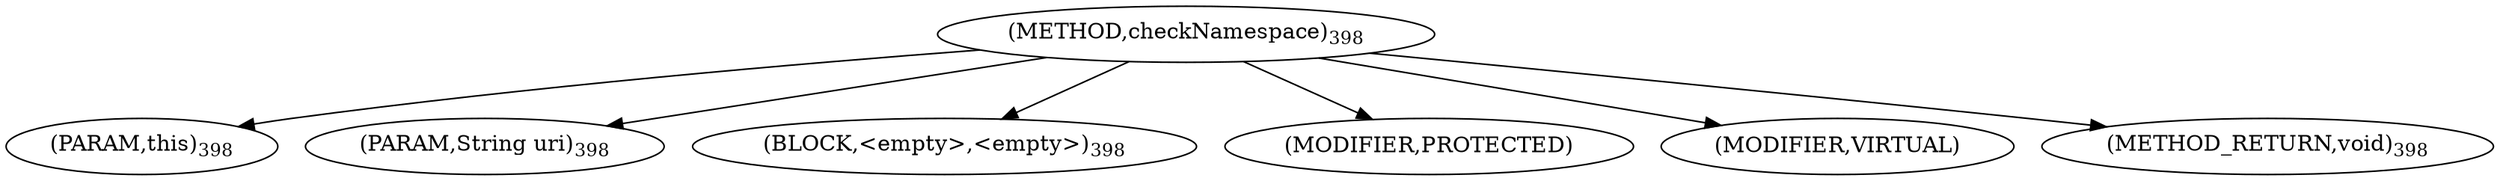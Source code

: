 digraph "checkNamespace" {  
"775" [label = <(METHOD,checkNamespace)<SUB>398</SUB>> ]
"776" [label = <(PARAM,this)<SUB>398</SUB>> ]
"777" [label = <(PARAM,String uri)<SUB>398</SUB>> ]
"778" [label = <(BLOCK,&lt;empty&gt;,&lt;empty&gt;)<SUB>398</SUB>> ]
"779" [label = <(MODIFIER,PROTECTED)> ]
"780" [label = <(MODIFIER,VIRTUAL)> ]
"781" [label = <(METHOD_RETURN,void)<SUB>398</SUB>> ]
  "775" -> "776" 
  "775" -> "777" 
  "775" -> "778" 
  "775" -> "779" 
  "775" -> "780" 
  "775" -> "781" 
}
